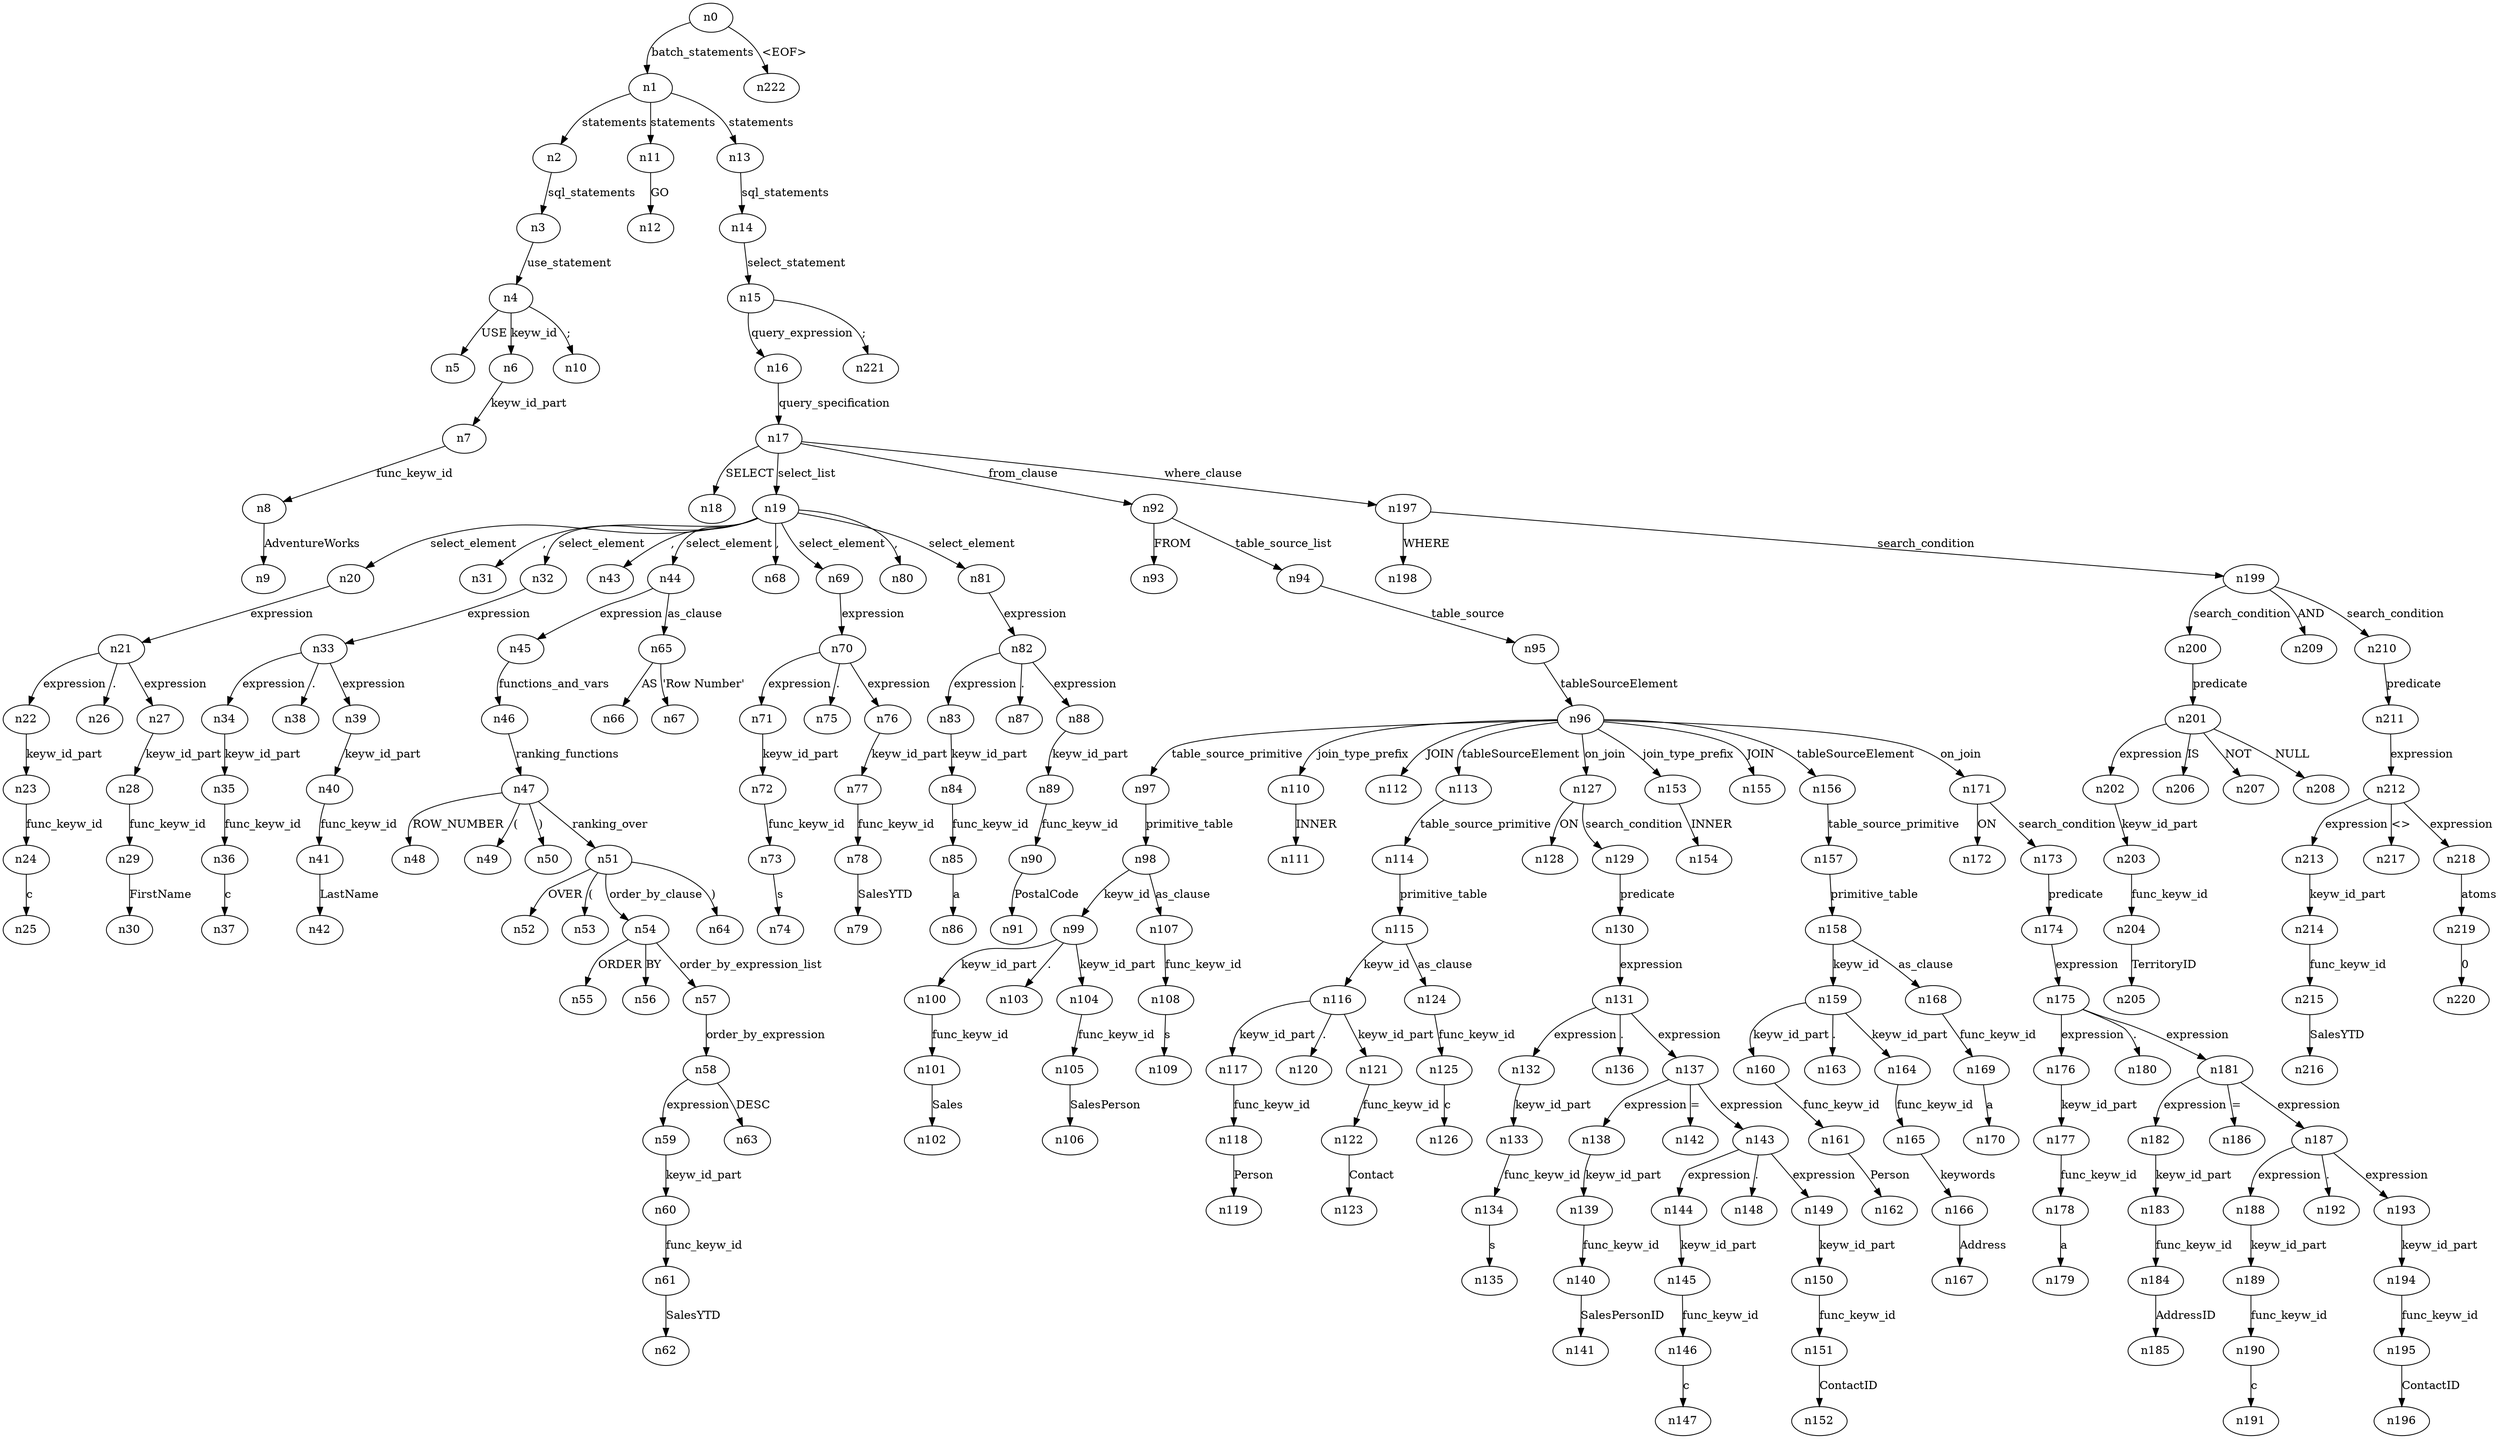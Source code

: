 digraph ParseTree {
  n0 -> n1 [label="batch_statements"];
  n1 -> n2 [label="statements"];
  n2 -> n3 [label="sql_statements"];
  n3 -> n4 [label="use_statement"];
  n4 -> n5 [label="USE"];
  n4 -> n6 [label="keyw_id"];
  n6 -> n7 [label="keyw_id_part"];
  n7 -> n8 [label="func_keyw_id"];
  n8 -> n9 [label="AdventureWorks"];
  n4 -> n10 [label=";"];
  n1 -> n11 [label="statements"];
  n11 -> n12 [label="GO"];
  n1 -> n13 [label="statements"];
  n13 -> n14 [label="sql_statements"];
  n14 -> n15 [label="select_statement"];
  n15 -> n16 [label="query_expression"];
  n16 -> n17 [label="query_specification"];
  n17 -> n18 [label="SELECT"];
  n17 -> n19 [label="select_list"];
  n19 -> n20 [label="select_element"];
  n20 -> n21 [label="expression"];
  n21 -> n22 [label="expression"];
  n22 -> n23 [label="keyw_id_part"];
  n23 -> n24 [label="func_keyw_id"];
  n24 -> n25 [label="c"];
  n21 -> n26 [label="."];
  n21 -> n27 [label="expression"];
  n27 -> n28 [label="keyw_id_part"];
  n28 -> n29 [label="func_keyw_id"];
  n29 -> n30 [label="FirstName"];
  n19 -> n31 [label=","];
  n19 -> n32 [label="select_element"];
  n32 -> n33 [label="expression"];
  n33 -> n34 [label="expression"];
  n34 -> n35 [label="keyw_id_part"];
  n35 -> n36 [label="func_keyw_id"];
  n36 -> n37 [label="c"];
  n33 -> n38 [label="."];
  n33 -> n39 [label="expression"];
  n39 -> n40 [label="keyw_id_part"];
  n40 -> n41 [label="func_keyw_id"];
  n41 -> n42 [label="LastName"];
  n19 -> n43 [label=","];
  n19 -> n44 [label="select_element"];
  n44 -> n45 [label="expression"];
  n45 -> n46 [label="functions_and_vars"];
  n46 -> n47 [label="ranking_functions"];
  n47 -> n48 [label="ROW_NUMBER"];
  n47 -> n49 [label="("];
  n47 -> n50 [label=")"];
  n47 -> n51 [label="ranking_over"];
  n51 -> n52 [label="OVER"];
  n51 -> n53 [label="("];
  n51 -> n54 [label="order_by_clause"];
  n54 -> n55 [label="ORDER"];
  n54 -> n56 [label="BY"];
  n54 -> n57 [label="order_by_expression_list"];
  n57 -> n58 [label="order_by_expression"];
  n58 -> n59 [label="expression"];
  n59 -> n60 [label="keyw_id_part"];
  n60 -> n61 [label="func_keyw_id"];
  n61 -> n62 [label="SalesYTD"];
  n58 -> n63 [label="DESC"];
  n51 -> n64 [label=")"];
  n44 -> n65 [label="as_clause"];
  n65 -> n66 [label="AS"];
  n65 -> n67 [label="'Row Number'"];
  n19 -> n68 [label=","];
  n19 -> n69 [label="select_element"];
  n69 -> n70 [label="expression"];
  n70 -> n71 [label="expression"];
  n71 -> n72 [label="keyw_id_part"];
  n72 -> n73 [label="func_keyw_id"];
  n73 -> n74 [label="s"];
  n70 -> n75 [label="."];
  n70 -> n76 [label="expression"];
  n76 -> n77 [label="keyw_id_part"];
  n77 -> n78 [label="func_keyw_id"];
  n78 -> n79 [label="SalesYTD"];
  n19 -> n80 [label=","];
  n19 -> n81 [label="select_element"];
  n81 -> n82 [label="expression"];
  n82 -> n83 [label="expression"];
  n83 -> n84 [label="keyw_id_part"];
  n84 -> n85 [label="func_keyw_id"];
  n85 -> n86 [label="a"];
  n82 -> n87 [label="."];
  n82 -> n88 [label="expression"];
  n88 -> n89 [label="keyw_id_part"];
  n89 -> n90 [label="func_keyw_id"];
  n90 -> n91 [label="PostalCode"];
  n17 -> n92 [label="from_clause"];
  n92 -> n93 [label="FROM"];
  n92 -> n94 [label="table_source_list"];
  n94 -> n95 [label="table_source"];
  n95 -> n96 [label="tableSourceElement"];
  n96 -> n97 [label="table_source_primitive"];
  n97 -> n98 [label="primitive_table"];
  n98 -> n99 [label="keyw_id"];
  n99 -> n100 [label="keyw_id_part"];
  n100 -> n101 [label="func_keyw_id"];
  n101 -> n102 [label="Sales"];
  n99 -> n103 [label="."];
  n99 -> n104 [label="keyw_id_part"];
  n104 -> n105 [label="func_keyw_id"];
  n105 -> n106 [label="SalesPerson"];
  n98 -> n107 [label="as_clause"];
  n107 -> n108 [label="func_keyw_id"];
  n108 -> n109 [label="s"];
  n96 -> n110 [label="join_type_prefix"];
  n110 -> n111 [label="INNER"];
  n96 -> n112 [label="JOIN"];
  n96 -> n113 [label="tableSourceElement"];
  n113 -> n114 [label="table_source_primitive"];
  n114 -> n115 [label="primitive_table"];
  n115 -> n116 [label="keyw_id"];
  n116 -> n117 [label="keyw_id_part"];
  n117 -> n118 [label="func_keyw_id"];
  n118 -> n119 [label="Person"];
  n116 -> n120 [label="."];
  n116 -> n121 [label="keyw_id_part"];
  n121 -> n122 [label="func_keyw_id"];
  n122 -> n123 [label="Contact"];
  n115 -> n124 [label="as_clause"];
  n124 -> n125 [label="func_keyw_id"];
  n125 -> n126 [label="c"];
  n96 -> n127 [label="on_join"];
  n127 -> n128 [label="ON"];
  n127 -> n129 [label="search_condition"];
  n129 -> n130 [label="predicate"];
  n130 -> n131 [label="expression"];
  n131 -> n132 [label="expression"];
  n132 -> n133 [label="keyw_id_part"];
  n133 -> n134 [label="func_keyw_id"];
  n134 -> n135 [label="s"];
  n131 -> n136 [label="."];
  n131 -> n137 [label="expression"];
  n137 -> n138 [label="expression"];
  n138 -> n139 [label="keyw_id_part"];
  n139 -> n140 [label="func_keyw_id"];
  n140 -> n141 [label="SalesPersonID"];
  n137 -> n142 [label="="];
  n137 -> n143 [label="expression"];
  n143 -> n144 [label="expression"];
  n144 -> n145 [label="keyw_id_part"];
  n145 -> n146 [label="func_keyw_id"];
  n146 -> n147 [label="c"];
  n143 -> n148 [label="."];
  n143 -> n149 [label="expression"];
  n149 -> n150 [label="keyw_id_part"];
  n150 -> n151 [label="func_keyw_id"];
  n151 -> n152 [label="ContactID"];
  n96 -> n153 [label="join_type_prefix"];
  n153 -> n154 [label="INNER"];
  n96 -> n155 [label="JOIN"];
  n96 -> n156 [label="tableSourceElement"];
  n156 -> n157 [label="table_source_primitive"];
  n157 -> n158 [label="primitive_table"];
  n158 -> n159 [label="keyw_id"];
  n159 -> n160 [label="keyw_id_part"];
  n160 -> n161 [label="func_keyw_id"];
  n161 -> n162 [label="Person"];
  n159 -> n163 [label="."];
  n159 -> n164 [label="keyw_id_part"];
  n164 -> n165 [label="func_keyw_id"];
  n165 -> n166 [label="keywords"];
  n166 -> n167 [label="Address"];
  n158 -> n168 [label="as_clause"];
  n168 -> n169 [label="func_keyw_id"];
  n169 -> n170 [label="a"];
  n96 -> n171 [label="on_join"];
  n171 -> n172 [label="ON"];
  n171 -> n173 [label="search_condition"];
  n173 -> n174 [label="predicate"];
  n174 -> n175 [label="expression"];
  n175 -> n176 [label="expression"];
  n176 -> n177 [label="keyw_id_part"];
  n177 -> n178 [label="func_keyw_id"];
  n178 -> n179 [label="a"];
  n175 -> n180 [label="."];
  n175 -> n181 [label="expression"];
  n181 -> n182 [label="expression"];
  n182 -> n183 [label="keyw_id_part"];
  n183 -> n184 [label="func_keyw_id"];
  n184 -> n185 [label="AddressID"];
  n181 -> n186 [label="="];
  n181 -> n187 [label="expression"];
  n187 -> n188 [label="expression"];
  n188 -> n189 [label="keyw_id_part"];
  n189 -> n190 [label="func_keyw_id"];
  n190 -> n191 [label="c"];
  n187 -> n192 [label="."];
  n187 -> n193 [label="expression"];
  n193 -> n194 [label="keyw_id_part"];
  n194 -> n195 [label="func_keyw_id"];
  n195 -> n196 [label="ContactID"];
  n17 -> n197 [label="where_clause"];
  n197 -> n198 [label="WHERE"];
  n197 -> n199 [label="search_condition"];
  n199 -> n200 [label="search_condition"];
  n200 -> n201 [label="predicate"];
  n201 -> n202 [label="expression"];
  n202 -> n203 [label="keyw_id_part"];
  n203 -> n204 [label="func_keyw_id"];
  n204 -> n205 [label="TerritoryID"];
  n201 -> n206 [label="IS"];
  n201 -> n207 [label="NOT"];
  n201 -> n208 [label="NULL"];
  n199 -> n209 [label="AND"];
  n199 -> n210 [label="search_condition"];
  n210 -> n211 [label="predicate"];
  n211 -> n212 [label="expression"];
  n212 -> n213 [label="expression"];
  n213 -> n214 [label="keyw_id_part"];
  n214 -> n215 [label="func_keyw_id"];
  n215 -> n216 [label="SalesYTD"];
  n212 -> n217 [label="<>"];
  n212 -> n218 [label="expression"];
  n218 -> n219 [label="atoms"];
  n219 -> n220 [label="0"];
  n15 -> n221 [label=";"];
  n0 -> n222 [label="<EOF>"];
}